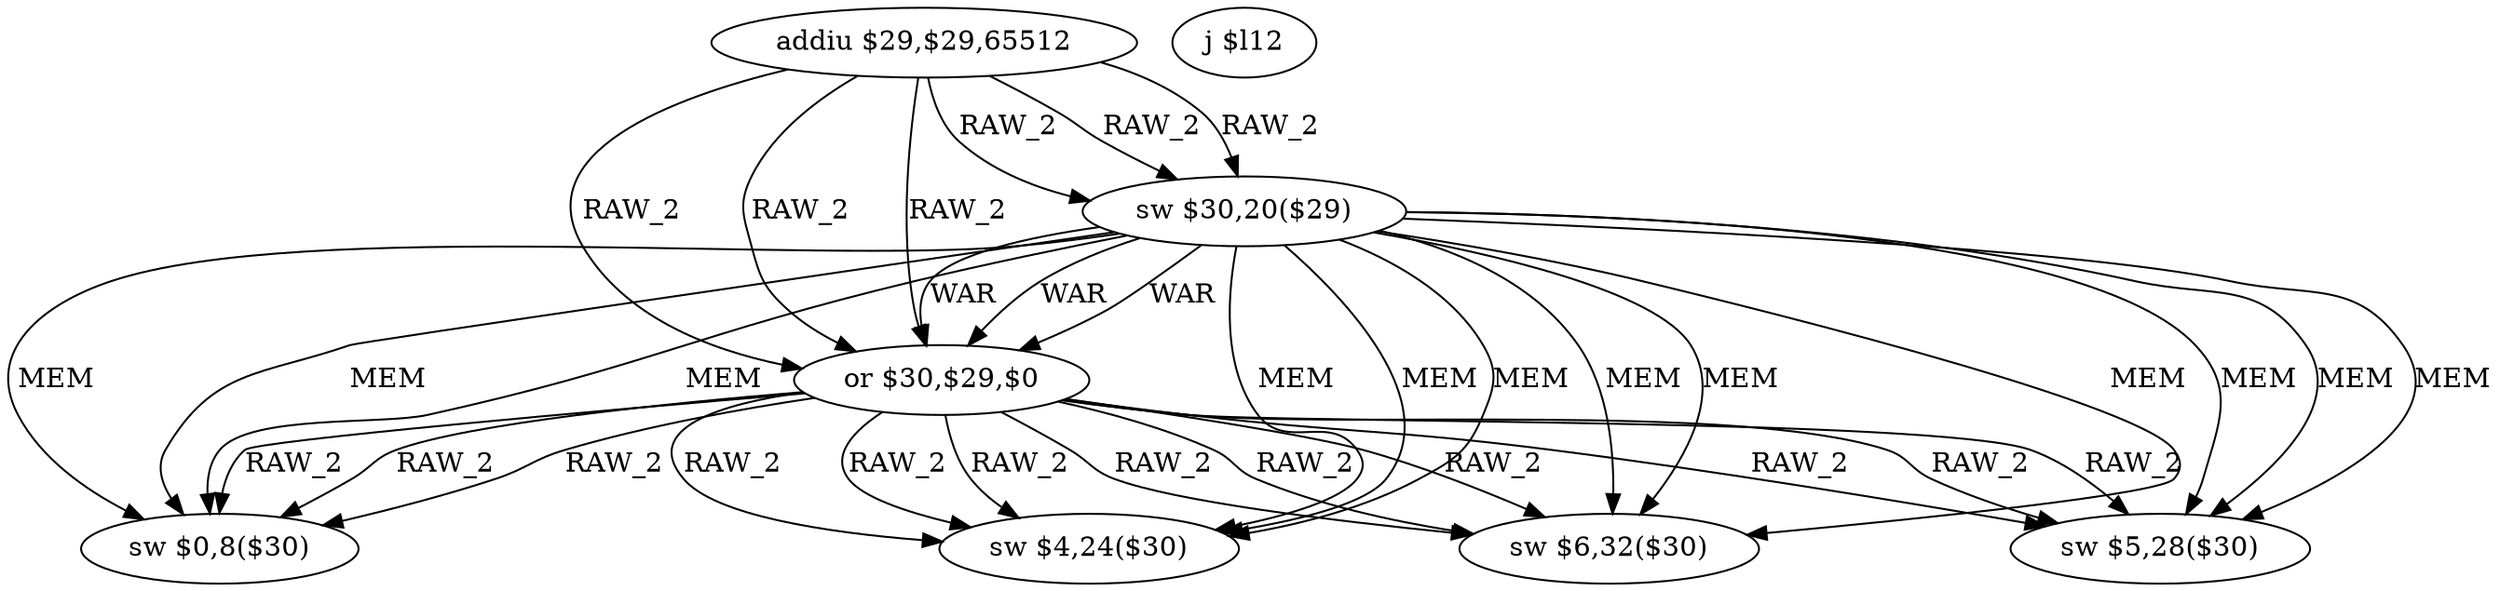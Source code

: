 digraph G1 {
node [shape = ellipse];
i0 [label = "addiu $29,$29,65512"] ;
i0 ->  i1 [label= "RAW_2"];
i0 ->  i2 [label= "RAW_2"];
i0 ->  i1 [label= "RAW_2"];
i0 ->  i2 [label= "RAW_2"];
i0 ->  i1 [label= "RAW_2"];
i0 ->  i2 [label= "RAW_2"];
i1 [label = "sw $30,20($29)"] ;
i1 ->  i2 [label= "WAR"];
i1 ->  i3 [label= "MEM"];
i1 ->  i4 [label= "MEM"];
i1 ->  i5 [label= "MEM"];
i1 ->  i6 [label= "MEM"];
i1 ->  i2 [label= "WAR"];
i1 ->  i3 [label= "MEM"];
i1 ->  i4 [label= "MEM"];
i1 ->  i5 [label= "MEM"];
i1 ->  i6 [label= "MEM"];
i1 ->  i2 [label= "WAR"];
i1 ->  i3 [label= "MEM"];
i1 ->  i4 [label= "MEM"];
i1 ->  i5 [label= "MEM"];
i1 ->  i6 [label= "MEM"];
i2 [label = "or $30,$29,$0"] ;
i2 ->  i3 [label= "RAW_2"];
i2 ->  i4 [label= "RAW_2"];
i2 ->  i5 [label= "RAW_2"];
i2 ->  i6 [label= "RAW_2"];
i2 ->  i3 [label= "RAW_2"];
i2 ->  i4 [label= "RAW_2"];
i2 ->  i5 [label= "RAW_2"];
i2 ->  i6 [label= "RAW_2"];
i2 ->  i3 [label= "RAW_2"];
i2 ->  i4 [label= "RAW_2"];
i2 ->  i5 [label= "RAW_2"];
i2 ->  i6 [label= "RAW_2"];
i3 [label = "sw $4,24($30)"] ;
i4 [label = "sw $5,28($30)"] ;
i5 [label = "sw $6,32($30)"] ;
i6 [label = "sw $0,8($30)"] ;
i7 [label = "j $l12"] ;
}
